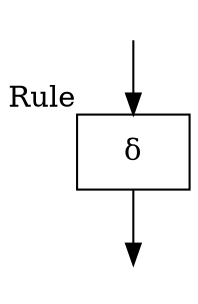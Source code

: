 digraph Decorator {
	Node1[shape=none,height=0,width=0,margin=0,style=invis];
	Node2[shape=none,height=0,width=0,margin=0,style=invis];
	Node3[shape=box,label="δ",xlabel="Rule"];

	Node1 -> Node3;
	Node3 -> Node2;
	
}
